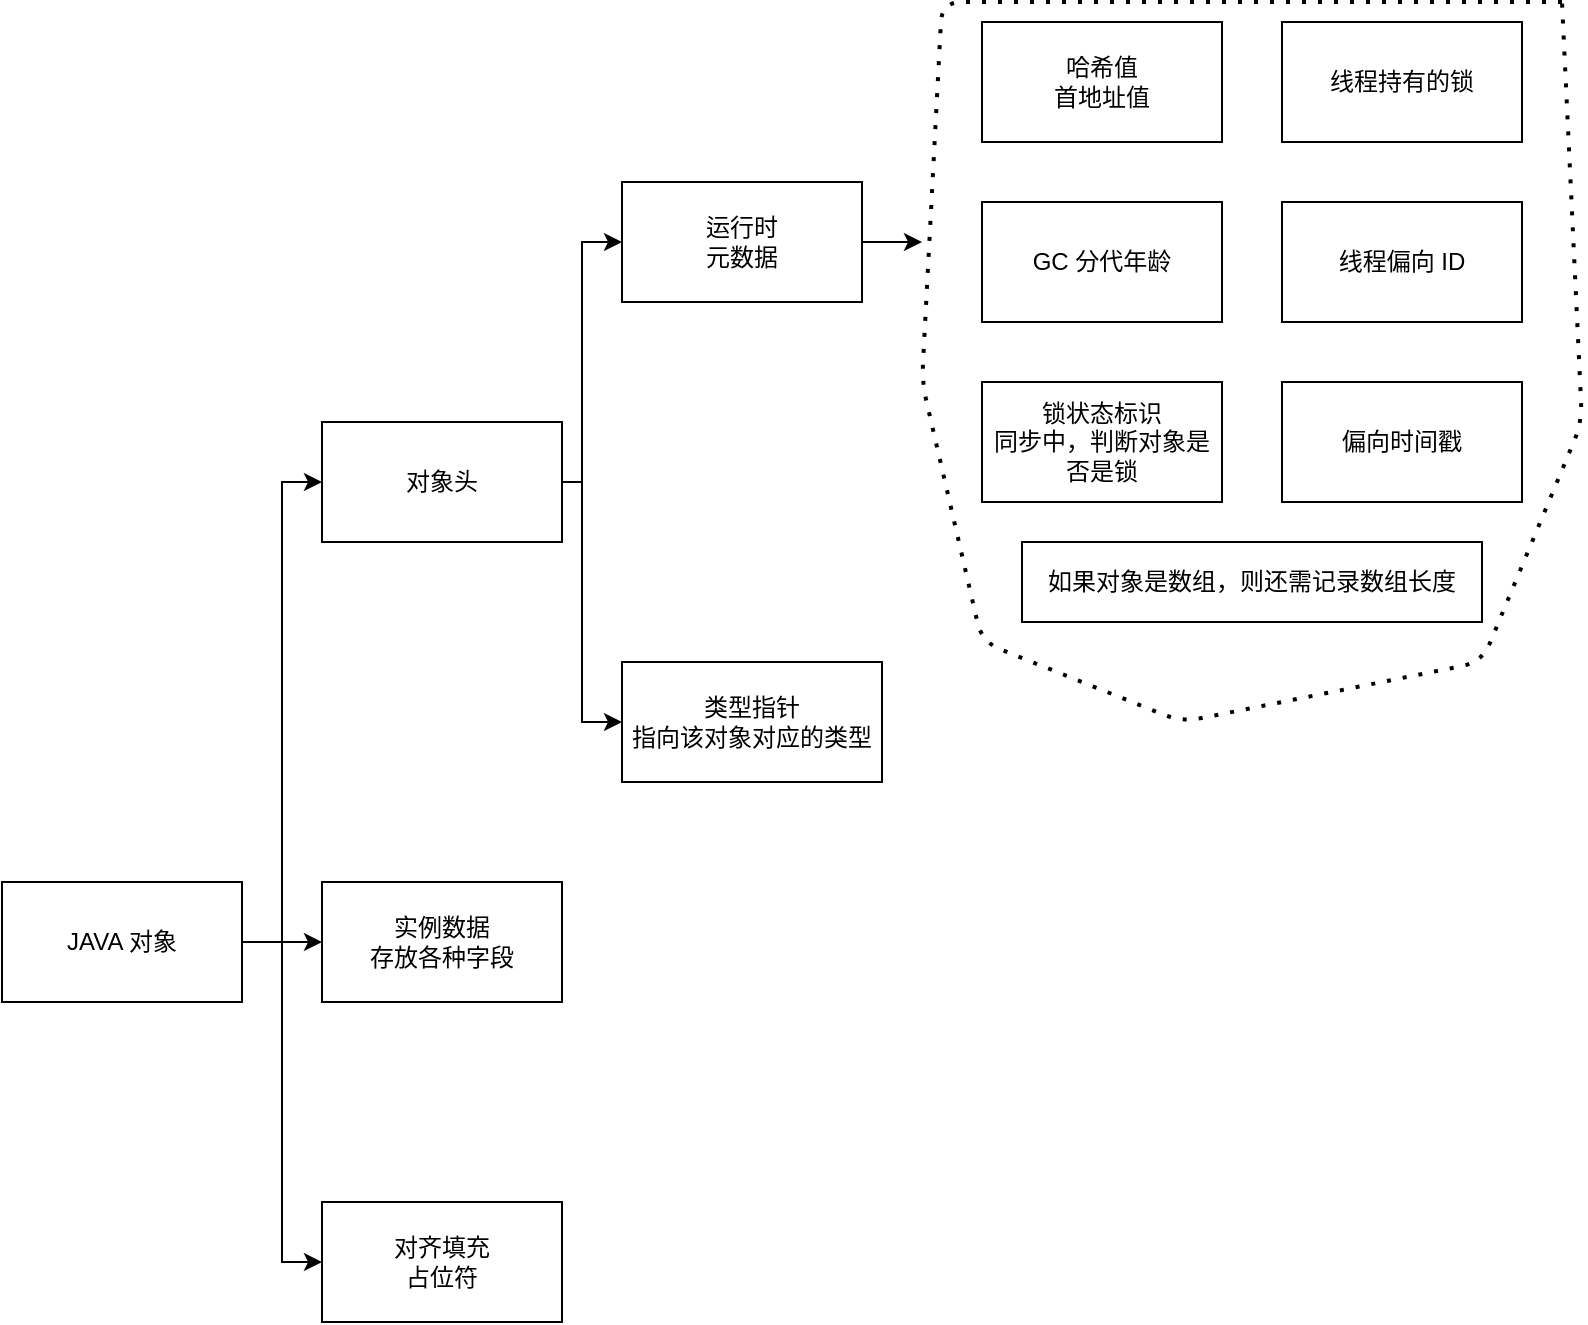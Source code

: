 <mxfile version="14.6.6" type="github">
  <diagram id="yHAvbG_NU4-hKGBVdA15" name="Page-1">
    <mxGraphModel dx="946" dy="591" grid="1" gridSize="10" guides="1" tooltips="1" connect="1" arrows="1" fold="1" page="1" pageScale="1" pageWidth="827" pageHeight="1169" math="0" shadow="0">
      <root>
        <mxCell id="0" />
        <mxCell id="1" parent="0" />
        <mxCell id="ME6OeIDKpz1PLXDWw8Im-15" style="edgeStyle=orthogonalEdgeStyle;rounded=0;orthogonalLoop=1;jettySize=auto;html=1;entryX=0;entryY=0.5;entryDx=0;entryDy=0;" edge="1" parent="1" source="ME6OeIDKpz1PLXDWw8Im-1" target="ME6OeIDKpz1PLXDWw8Im-2">
          <mxGeometry relative="1" as="geometry">
            <Array as="points">
              <mxPoint x="220" y="480" />
              <mxPoint x="220" y="250" />
            </Array>
          </mxGeometry>
        </mxCell>
        <mxCell id="ME6OeIDKpz1PLXDWw8Im-16" style="edgeStyle=orthogonalEdgeStyle;rounded=0;orthogonalLoop=1;jettySize=auto;html=1;" edge="1" parent="1" source="ME6OeIDKpz1PLXDWw8Im-1" target="ME6OeIDKpz1PLXDWw8Im-3">
          <mxGeometry relative="1" as="geometry" />
        </mxCell>
        <mxCell id="ME6OeIDKpz1PLXDWw8Im-17" style="edgeStyle=orthogonalEdgeStyle;rounded=0;orthogonalLoop=1;jettySize=auto;html=1;entryX=0;entryY=0.5;entryDx=0;entryDy=0;" edge="1" parent="1" source="ME6OeIDKpz1PLXDWw8Im-1" target="ME6OeIDKpz1PLXDWw8Im-4">
          <mxGeometry relative="1" as="geometry" />
        </mxCell>
        <mxCell id="ME6OeIDKpz1PLXDWw8Im-1" value="JAVA 对象" style="rounded=0;whiteSpace=wrap;html=1;" vertex="1" parent="1">
          <mxGeometry x="80" y="450" width="120" height="60" as="geometry" />
        </mxCell>
        <mxCell id="ME6OeIDKpz1PLXDWw8Im-18" style="edgeStyle=orthogonalEdgeStyle;rounded=0;orthogonalLoop=1;jettySize=auto;html=1;entryX=0;entryY=0.5;entryDx=0;entryDy=0;" edge="1" parent="1" source="ME6OeIDKpz1PLXDWw8Im-2" target="ME6OeIDKpz1PLXDWw8Im-5">
          <mxGeometry relative="1" as="geometry">
            <Array as="points">
              <mxPoint x="370" y="250" />
              <mxPoint x="370" y="130" />
            </Array>
          </mxGeometry>
        </mxCell>
        <mxCell id="ME6OeIDKpz1PLXDWw8Im-21" style="edgeStyle=orthogonalEdgeStyle;rounded=0;orthogonalLoop=1;jettySize=auto;html=1;entryX=0;entryY=0.5;entryDx=0;entryDy=0;" edge="1" parent="1" source="ME6OeIDKpz1PLXDWw8Im-2" target="ME6OeIDKpz1PLXDWw8Im-14">
          <mxGeometry relative="1" as="geometry">
            <Array as="points">
              <mxPoint x="370" y="250" />
              <mxPoint x="370" y="370" />
            </Array>
          </mxGeometry>
        </mxCell>
        <mxCell id="ME6OeIDKpz1PLXDWw8Im-2" value="对象头" style="rounded=0;whiteSpace=wrap;html=1;" vertex="1" parent="1">
          <mxGeometry x="240" y="220" width="120" height="60" as="geometry" />
        </mxCell>
        <mxCell id="ME6OeIDKpz1PLXDWw8Im-3" value="实例数据&lt;br&gt;存放各种字段" style="rounded=0;whiteSpace=wrap;html=1;" vertex="1" parent="1">
          <mxGeometry x="240" y="450" width="120" height="60" as="geometry" />
        </mxCell>
        <mxCell id="ME6OeIDKpz1PLXDWw8Im-4" value="对齐填充&lt;br&gt;占位符" style="rounded=0;whiteSpace=wrap;html=1;" vertex="1" parent="1">
          <mxGeometry x="240" y="610" width="120" height="60" as="geometry" />
        </mxCell>
        <mxCell id="ME6OeIDKpz1PLXDWw8Im-25" style="edgeStyle=orthogonalEdgeStyle;rounded=0;orthogonalLoop=1;jettySize=auto;html=1;" edge="1" parent="1" source="ME6OeIDKpz1PLXDWw8Im-5">
          <mxGeometry relative="1" as="geometry">
            <mxPoint x="540" y="130" as="targetPoint" />
          </mxGeometry>
        </mxCell>
        <mxCell id="ME6OeIDKpz1PLXDWw8Im-5" value="运行时&lt;br&gt;元数据" style="rounded=0;whiteSpace=wrap;html=1;" vertex="1" parent="1">
          <mxGeometry x="390" y="100" width="120" height="60" as="geometry" />
        </mxCell>
        <mxCell id="ME6OeIDKpz1PLXDWw8Im-7" value="哈希值&lt;br&gt;首地址值" style="rounded=0;whiteSpace=wrap;html=1;" vertex="1" parent="1">
          <mxGeometry x="570" y="20" width="120" height="60" as="geometry" />
        </mxCell>
        <mxCell id="ME6OeIDKpz1PLXDWw8Im-8" value="GC 分代年龄" style="rounded=0;whiteSpace=wrap;html=1;" vertex="1" parent="1">
          <mxGeometry x="570" y="110" width="120" height="60" as="geometry" />
        </mxCell>
        <mxCell id="ME6OeIDKpz1PLXDWw8Im-9" value="锁状态标识&lt;br&gt;同步中，判断对象是否是锁" style="rounded=0;whiteSpace=wrap;html=1;" vertex="1" parent="1">
          <mxGeometry x="570" y="200" width="120" height="60" as="geometry" />
        </mxCell>
        <mxCell id="ME6OeIDKpz1PLXDWw8Im-10" value="线程持有的锁" style="rounded=0;whiteSpace=wrap;html=1;" vertex="1" parent="1">
          <mxGeometry x="720" y="20" width="120" height="60" as="geometry" />
        </mxCell>
        <mxCell id="ME6OeIDKpz1PLXDWw8Im-11" value="线程偏向 ID" style="rounded=0;whiteSpace=wrap;html=1;" vertex="1" parent="1">
          <mxGeometry x="720" y="110" width="120" height="60" as="geometry" />
        </mxCell>
        <mxCell id="ME6OeIDKpz1PLXDWw8Im-12" value="偏向时间戳" style="rounded=0;whiteSpace=wrap;html=1;" vertex="1" parent="1">
          <mxGeometry x="720" y="200" width="120" height="60" as="geometry" />
        </mxCell>
        <mxCell id="ME6OeIDKpz1PLXDWw8Im-13" value="如果对象是数组，则还需记录数组长度" style="rounded=0;whiteSpace=wrap;html=1;" vertex="1" parent="1">
          <mxGeometry x="590" y="280" width="230" height="40" as="geometry" />
        </mxCell>
        <mxCell id="ME6OeIDKpz1PLXDWw8Im-14" value="类型指针&lt;br&gt;指向该对象对应的类型" style="rounded=0;whiteSpace=wrap;html=1;" vertex="1" parent="1">
          <mxGeometry x="390" y="340" width="130" height="60" as="geometry" />
        </mxCell>
        <mxCell id="ME6OeIDKpz1PLXDWw8Im-24" value="" style="endArrow=none;dashed=1;html=1;dashPattern=1 3;strokeWidth=2;" edge="1" parent="1">
          <mxGeometry width="50" height="50" relative="1" as="geometry">
            <mxPoint x="860" y="10" as="sourcePoint" />
            <mxPoint x="860" y="10" as="targetPoint" />
            <Array as="points">
              <mxPoint x="550" y="10" />
              <mxPoint x="540" y="200" />
              <mxPoint x="570" y="330" />
              <mxPoint x="670" y="370" />
              <mxPoint x="820" y="340" />
              <mxPoint x="870" y="220" />
            </Array>
          </mxGeometry>
        </mxCell>
      </root>
    </mxGraphModel>
  </diagram>
</mxfile>
